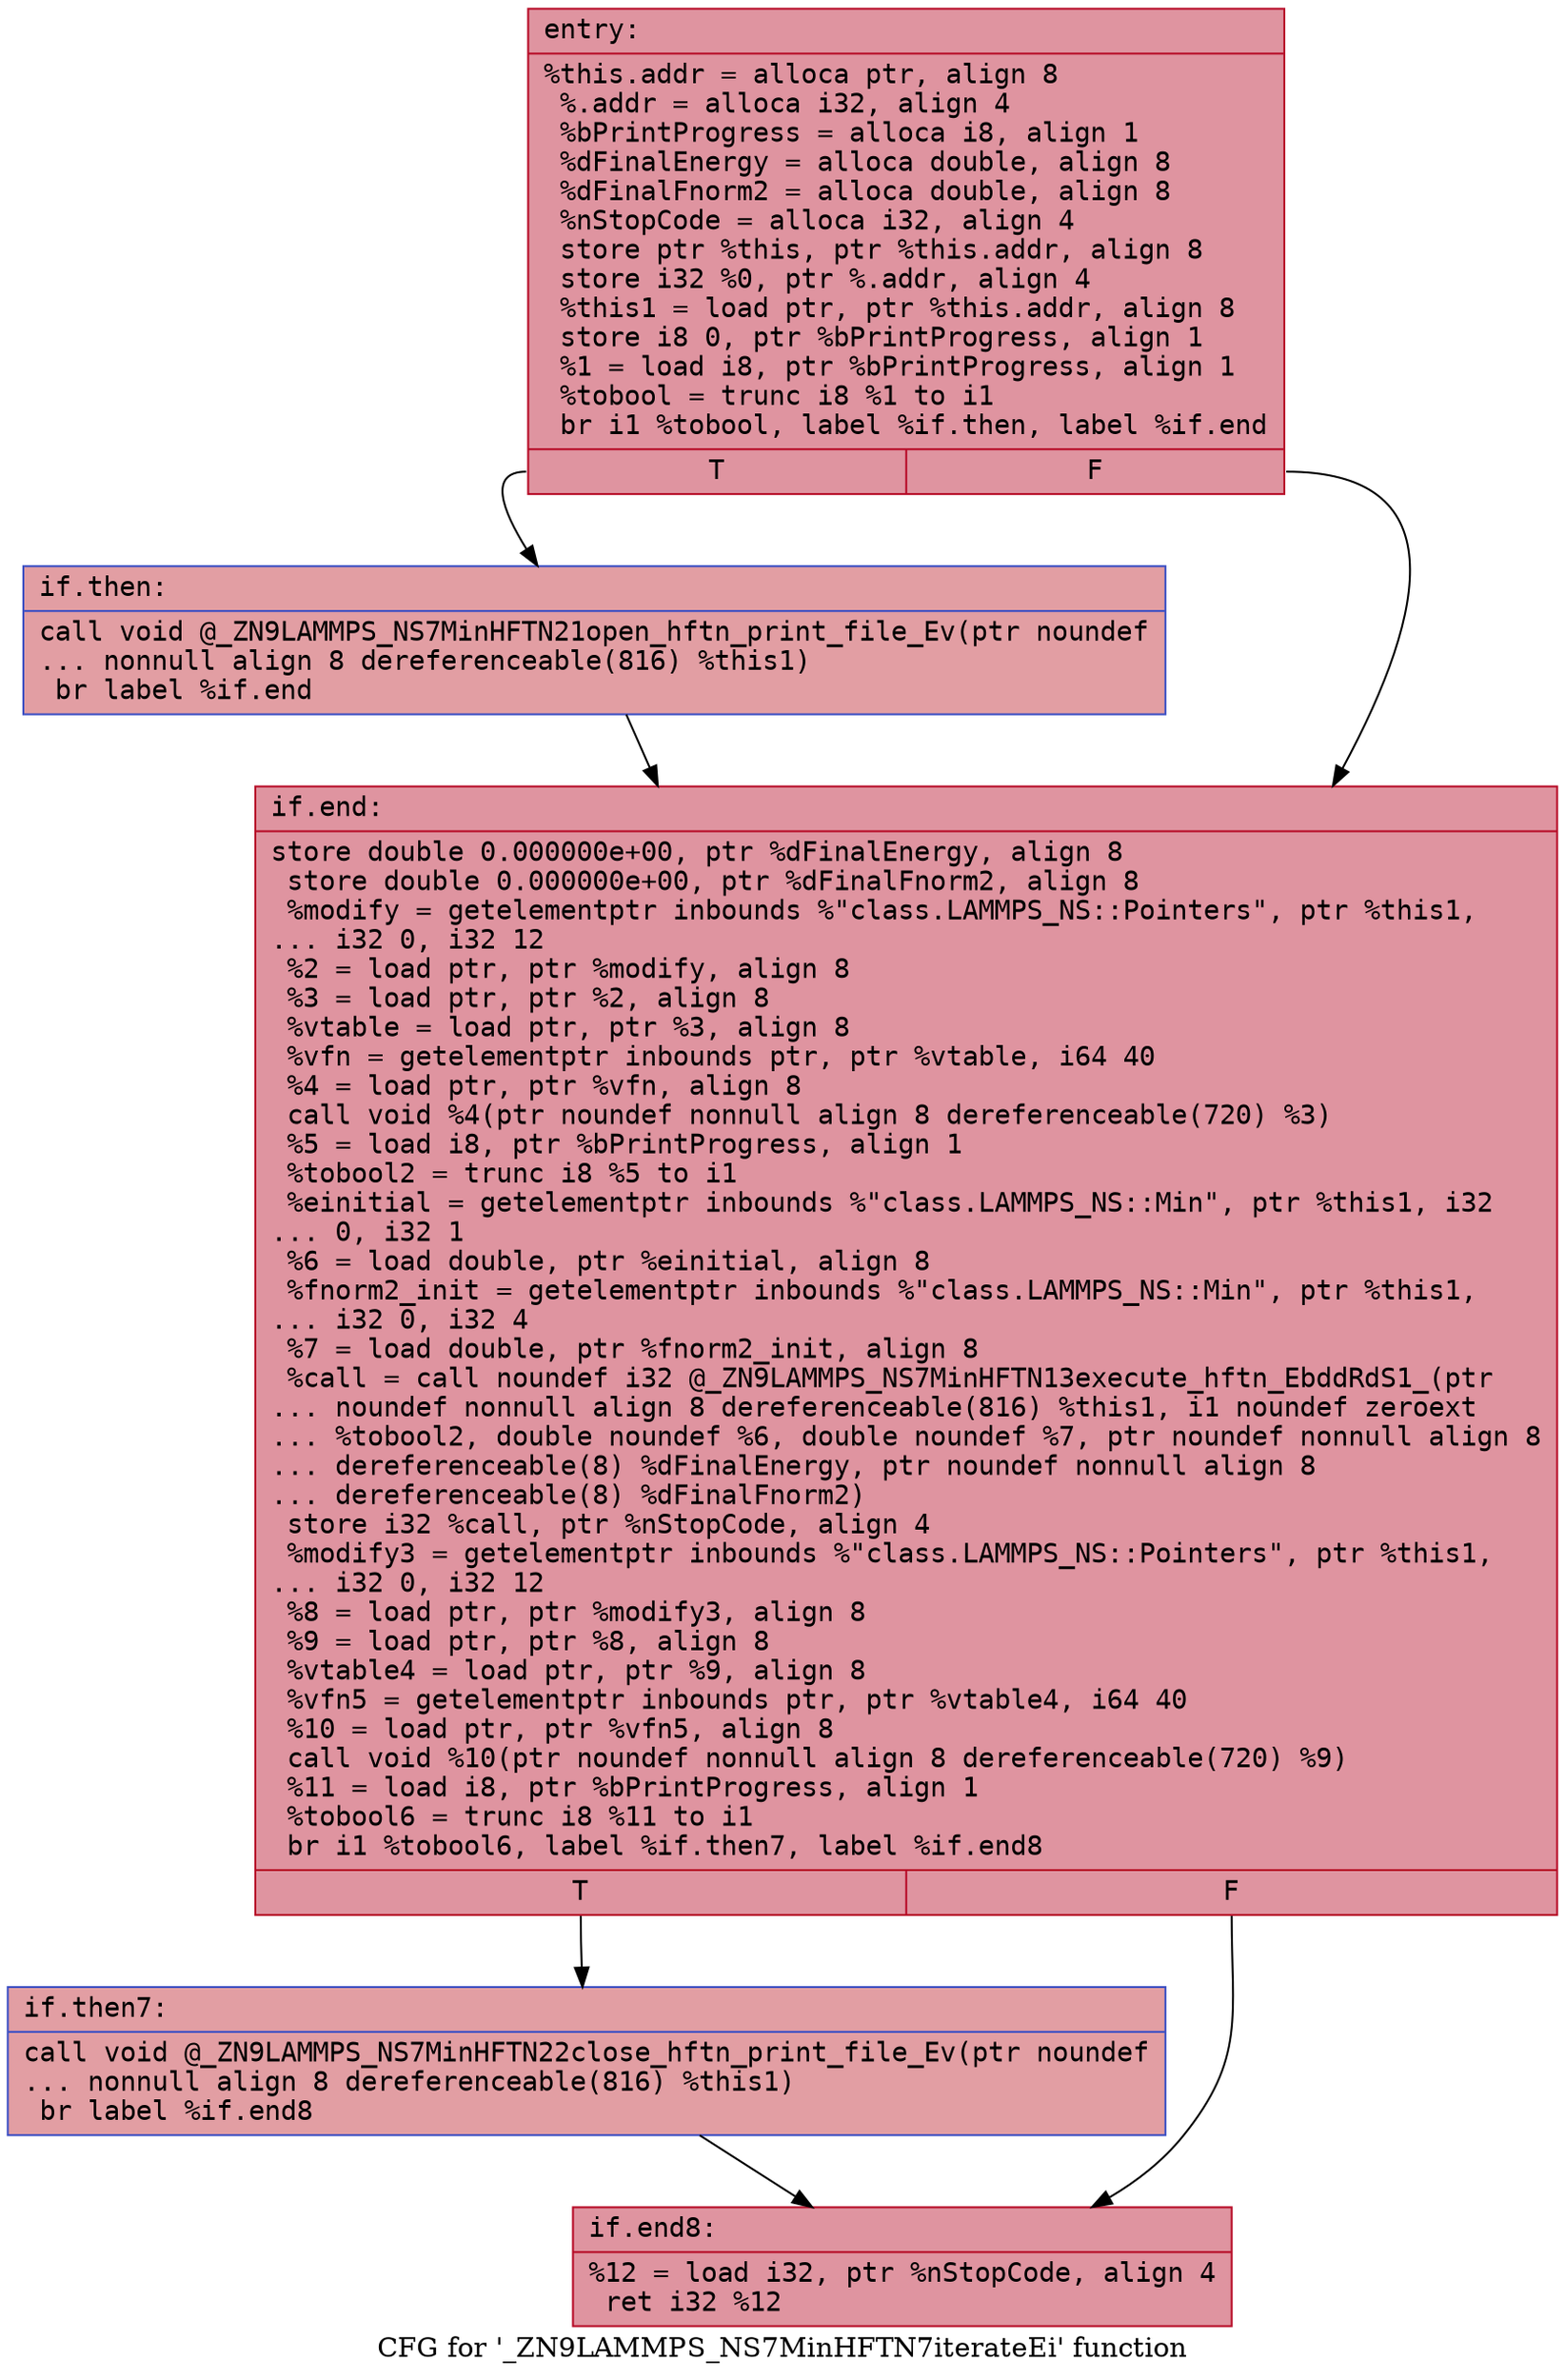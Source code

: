 digraph "CFG for '_ZN9LAMMPS_NS7MinHFTN7iterateEi' function" {
	label="CFG for '_ZN9LAMMPS_NS7MinHFTN7iterateEi' function";

	Node0x556e8446ed00 [shape=record,color="#b70d28ff", style=filled, fillcolor="#b70d2870" fontname="Courier",label="{entry:\l|  %this.addr = alloca ptr, align 8\l  %.addr = alloca i32, align 4\l  %bPrintProgress = alloca i8, align 1\l  %dFinalEnergy = alloca double, align 8\l  %dFinalFnorm2 = alloca double, align 8\l  %nStopCode = alloca i32, align 4\l  store ptr %this, ptr %this.addr, align 8\l  store i32 %0, ptr %.addr, align 4\l  %this1 = load ptr, ptr %this.addr, align 8\l  store i8 0, ptr %bPrintProgress, align 1\l  %1 = load i8, ptr %bPrintProgress, align 1\l  %tobool = trunc i8 %1 to i1\l  br i1 %tobool, label %if.then, label %if.end\l|{<s0>T|<s1>F}}"];
	Node0x556e8446ed00:s0 -> Node0x556e8446f330[tooltip="entry -> if.then\nProbability 50.00%" ];
	Node0x556e8446ed00:s1 -> Node0x556e8446f3a0[tooltip="entry -> if.end\nProbability 50.00%" ];
	Node0x556e8446f330 [shape=record,color="#3d50c3ff", style=filled, fillcolor="#be242e70" fontname="Courier",label="{if.then:\l|  call void @_ZN9LAMMPS_NS7MinHFTN21open_hftn_print_file_Ev(ptr noundef\l... nonnull align 8 dereferenceable(816) %this1)\l  br label %if.end\l}"];
	Node0x556e8446f330 -> Node0x556e8446f3a0[tooltip="if.then -> if.end\nProbability 100.00%" ];
	Node0x556e8446f3a0 [shape=record,color="#b70d28ff", style=filled, fillcolor="#b70d2870" fontname="Courier",label="{if.end:\l|  store double 0.000000e+00, ptr %dFinalEnergy, align 8\l  store double 0.000000e+00, ptr %dFinalFnorm2, align 8\l  %modify = getelementptr inbounds %\"class.LAMMPS_NS::Pointers\", ptr %this1,\l... i32 0, i32 12\l  %2 = load ptr, ptr %modify, align 8\l  %3 = load ptr, ptr %2, align 8\l  %vtable = load ptr, ptr %3, align 8\l  %vfn = getelementptr inbounds ptr, ptr %vtable, i64 40\l  %4 = load ptr, ptr %vfn, align 8\l  call void %4(ptr noundef nonnull align 8 dereferenceable(720) %3)\l  %5 = load i8, ptr %bPrintProgress, align 1\l  %tobool2 = trunc i8 %5 to i1\l  %einitial = getelementptr inbounds %\"class.LAMMPS_NS::Min\", ptr %this1, i32\l... 0, i32 1\l  %6 = load double, ptr %einitial, align 8\l  %fnorm2_init = getelementptr inbounds %\"class.LAMMPS_NS::Min\", ptr %this1,\l... i32 0, i32 4\l  %7 = load double, ptr %fnorm2_init, align 8\l  %call = call noundef i32 @_ZN9LAMMPS_NS7MinHFTN13execute_hftn_EbddRdS1_(ptr\l... noundef nonnull align 8 dereferenceable(816) %this1, i1 noundef zeroext\l... %tobool2, double noundef %6, double noundef %7, ptr noundef nonnull align 8\l... dereferenceable(8) %dFinalEnergy, ptr noundef nonnull align 8\l... dereferenceable(8) %dFinalFnorm2)\l  store i32 %call, ptr %nStopCode, align 4\l  %modify3 = getelementptr inbounds %\"class.LAMMPS_NS::Pointers\", ptr %this1,\l... i32 0, i32 12\l  %8 = load ptr, ptr %modify3, align 8\l  %9 = load ptr, ptr %8, align 8\l  %vtable4 = load ptr, ptr %9, align 8\l  %vfn5 = getelementptr inbounds ptr, ptr %vtable4, i64 40\l  %10 = load ptr, ptr %vfn5, align 8\l  call void %10(ptr noundef nonnull align 8 dereferenceable(720) %9)\l  %11 = load i8, ptr %bPrintProgress, align 1\l  %tobool6 = trunc i8 %11 to i1\l  br i1 %tobool6, label %if.then7, label %if.end8\l|{<s0>T|<s1>F}}"];
	Node0x556e8446f3a0:s0 -> Node0x556e844872a0[tooltip="if.end -> if.then7\nProbability 50.00%" ];
	Node0x556e8446f3a0:s1 -> Node0x556e844872f0[tooltip="if.end -> if.end8\nProbability 50.00%" ];
	Node0x556e844872a0 [shape=record,color="#3d50c3ff", style=filled, fillcolor="#be242e70" fontname="Courier",label="{if.then7:\l|  call void @_ZN9LAMMPS_NS7MinHFTN22close_hftn_print_file_Ev(ptr noundef\l... nonnull align 8 dereferenceable(816) %this1)\l  br label %if.end8\l}"];
	Node0x556e844872a0 -> Node0x556e844872f0[tooltip="if.then7 -> if.end8\nProbability 100.00%" ];
	Node0x556e844872f0 [shape=record,color="#b70d28ff", style=filled, fillcolor="#b70d2870" fontname="Courier",label="{if.end8:\l|  %12 = load i32, ptr %nStopCode, align 4\l  ret i32 %12\l}"];
}

